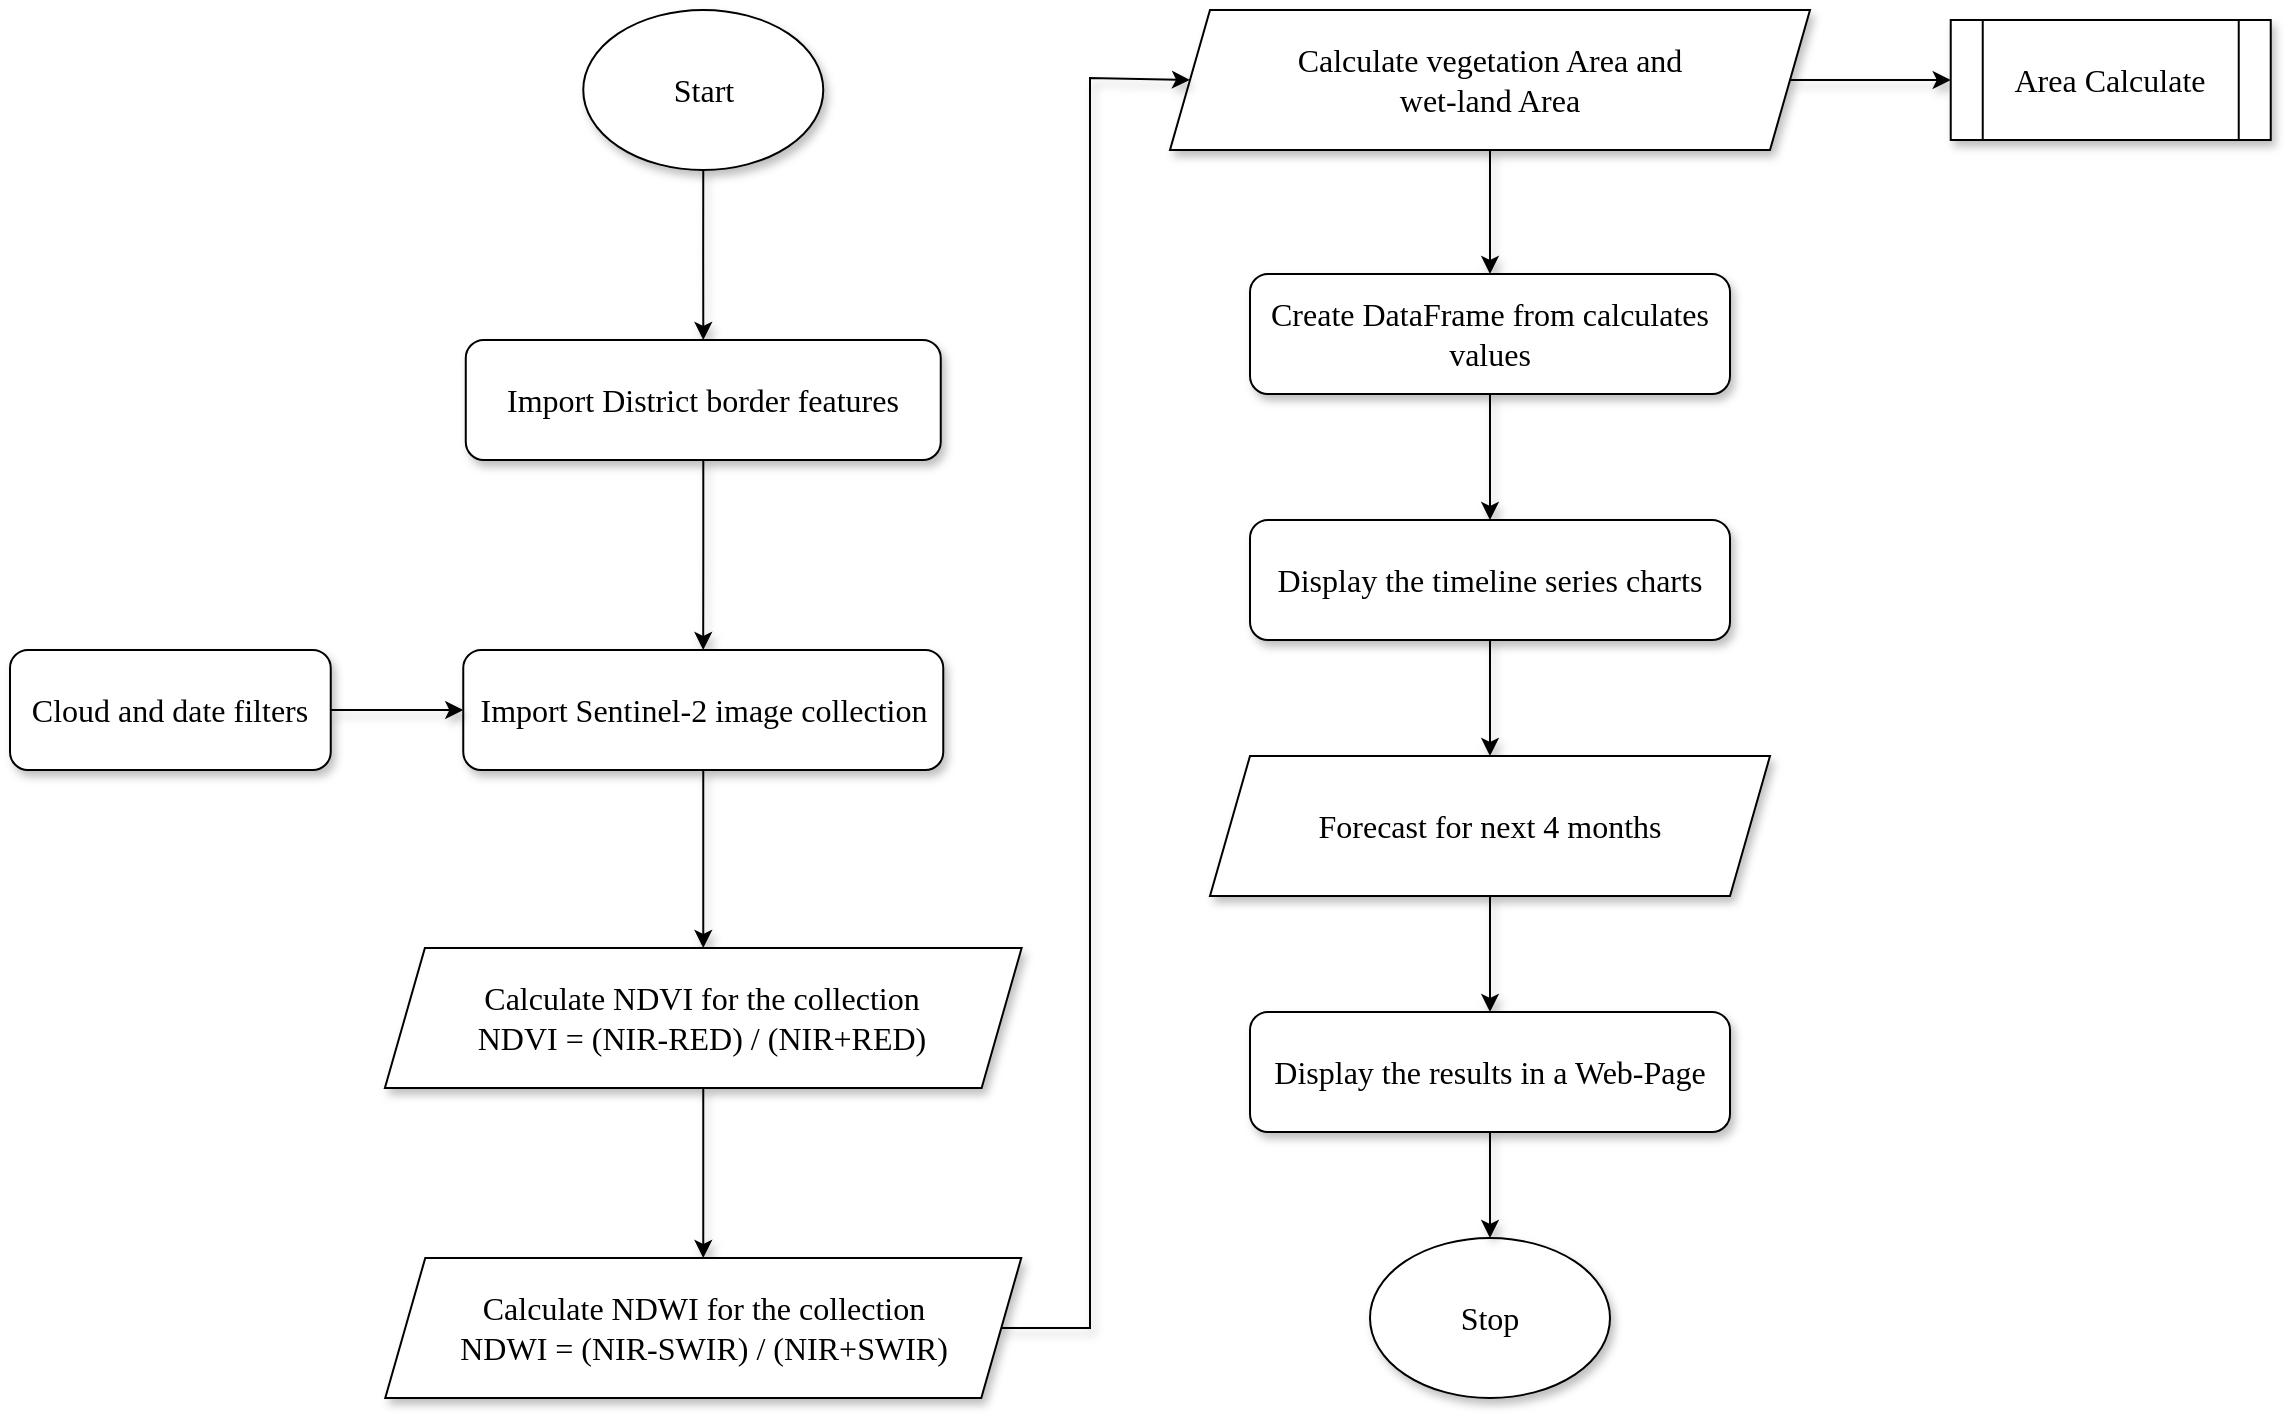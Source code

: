 <mxfile version="17.4.6" type="device"><diagram id="C5RBs43oDa-KdzZeNtuy" name="Page-1"><mxGraphModel dx="1887" dy="2622" grid="1" gridSize="10" guides="1" tooltips="1" connect="1" arrows="1" fold="1" page="1" pageScale="1" pageWidth="1200" pageHeight="750" math="0" shadow="0"><root><mxCell id="WIyWlLk6GJQsqaUBKTNV-0"/><mxCell id="WIyWlLk6GJQsqaUBKTNV-1" parent="WIyWlLk6GJQsqaUBKTNV-0"/><mxCell id="H15Qs6qHiMBPgZaNVRC8-15" value="" style="edgeStyle=orthogonalEdgeStyle;rounded=0;orthogonalLoop=1;jettySize=auto;html=1;fontSize=16;shadow=1;sketch=0;fontFamily=Lucida Console;labelBorderColor=none;fontStyle=0;horizontal=1;strokeWidth=1;" parent="WIyWlLk6GJQsqaUBKTNV-1" source="H15Qs6qHiMBPgZaNVRC8-1" target="H15Qs6qHiMBPgZaNVRC8-2" edge="1"><mxGeometry relative="1" as="geometry"/></mxCell><mxCell id="H15Qs6qHiMBPgZaNVRC8-1" value="Start" style="ellipse;whiteSpace=wrap;html=1;fontSize=16;shadow=1;sketch=0;fontFamily=Lucida Console;labelBorderColor=none;fontStyle=0;horizontal=1;" parent="WIyWlLk6GJQsqaUBKTNV-1" vertex="1"><mxGeometry x="316.63" y="-1470" width="120" height="80" as="geometry"/></mxCell><mxCell id="H15Qs6qHiMBPgZaNVRC8-16" value="" style="edgeStyle=orthogonalEdgeStyle;rounded=0;orthogonalLoop=1;jettySize=auto;html=1;fontSize=16;shadow=1;sketch=0;fontFamily=Lucida Console;labelBorderColor=none;fontStyle=0;horizontal=1;strokeWidth=1;" parent="WIyWlLk6GJQsqaUBKTNV-1" source="H15Qs6qHiMBPgZaNVRC8-2" target="H15Qs6qHiMBPgZaNVRC8-3" edge="1"><mxGeometry relative="1" as="geometry"/></mxCell><mxCell id="H15Qs6qHiMBPgZaNVRC8-2" value="Import District border features" style="rounded=1;whiteSpace=wrap;html=1;fontSize=16;shadow=1;sketch=0;fontFamily=Lucida Console;labelBorderColor=none;fontStyle=0;horizontal=1;" parent="WIyWlLk6GJQsqaUBKTNV-1" vertex="1"><mxGeometry x="257.885" y="-1305" width="237.49" height="60" as="geometry"/></mxCell><mxCell id="H15Qs6qHiMBPgZaNVRC8-17" value="" style="edgeStyle=orthogonalEdgeStyle;rounded=0;orthogonalLoop=1;jettySize=auto;html=1;fontSize=16;shadow=1;sketch=0;fontFamily=Lucida Console;labelBorderColor=none;fontStyle=0;horizontal=1;strokeWidth=1;" parent="WIyWlLk6GJQsqaUBKTNV-1" source="H15Qs6qHiMBPgZaNVRC8-3" target="H15Qs6qHiMBPgZaNVRC8-5" edge="1"><mxGeometry relative="1" as="geometry"/></mxCell><mxCell id="H15Qs6qHiMBPgZaNVRC8-3" value="Import Sentinel-2 image collection" style="rounded=1;whiteSpace=wrap;html=1;fontSize=16;shadow=1;sketch=0;fontFamily=Lucida Console;labelBorderColor=none;fontStyle=0;horizontal=1;" parent="WIyWlLk6GJQsqaUBKTNV-1" vertex="1"><mxGeometry x="256.63" y="-1150" width="240" height="60" as="geometry"/></mxCell><mxCell id="H15Qs6qHiMBPgZaNVRC8-14" value="" style="edgeStyle=orthogonalEdgeStyle;rounded=0;orthogonalLoop=1;jettySize=auto;html=1;fontSize=16;shadow=1;sketch=0;fontFamily=Lucida Console;labelBorderColor=none;fontStyle=0;horizontal=1;strokeWidth=1;" parent="WIyWlLk6GJQsqaUBKTNV-1" source="H15Qs6qHiMBPgZaNVRC8-4" target="H15Qs6qHiMBPgZaNVRC8-3" edge="1"><mxGeometry relative="1" as="geometry"/></mxCell><mxCell id="H15Qs6qHiMBPgZaNVRC8-4" value="Cloud and date filters" style="rounded=1;whiteSpace=wrap;html=1;fontSize=16;shadow=1;sketch=0;fontFamily=Lucida Console;labelBorderColor=none;fontStyle=0;horizontal=1;" parent="WIyWlLk6GJQsqaUBKTNV-1" vertex="1"><mxGeometry x="30" y="-1150" width="160.37" height="60" as="geometry"/></mxCell><mxCell id="H15Qs6qHiMBPgZaNVRC8-18" value="" style="edgeStyle=orthogonalEdgeStyle;rounded=0;orthogonalLoop=1;jettySize=auto;html=1;fontSize=16;shadow=1;sketch=0;fontFamily=Lucida Console;labelBorderColor=none;fontStyle=0;horizontal=1;strokeWidth=1;" parent="WIyWlLk6GJQsqaUBKTNV-1" source="H15Qs6qHiMBPgZaNVRC8-5" target="H15Qs6qHiMBPgZaNVRC8-6" edge="1"><mxGeometry relative="1" as="geometry"/></mxCell><mxCell id="H15Qs6qHiMBPgZaNVRC8-5" value="Calculate NDVI for the collection&lt;br style=&quot;font-size: 16px;&quot;&gt;NDVI = (NIR-RED) / (NIR+RED)" style="shape=parallelogram;perimeter=parallelogramPerimeter;whiteSpace=wrap;html=1;fixedSize=1;fontSize=16;shadow=1;sketch=0;fontFamily=Lucida Console;labelBorderColor=none;fontStyle=0;horizontal=1;" parent="WIyWlLk6GJQsqaUBKTNV-1" vertex="1"><mxGeometry x="217.445" y="-1001" width="318.37" height="70" as="geometry"/></mxCell><mxCell id="H15Qs6qHiMBPgZaNVRC8-6" value="Calculate NDWI for the collection&lt;br style=&quot;font-size: 16px;&quot;&gt;NDWI = (NIR-SWIR) / (NIR+SWIR)" style="shape=parallelogram;perimeter=parallelogramPerimeter;whiteSpace=wrap;html=1;fixedSize=1;fontSize=16;shadow=1;sketch=0;fontFamily=Lucida Console;labelBorderColor=none;fontStyle=0;horizontal=1;" parent="WIyWlLk6GJQsqaUBKTNV-1" vertex="1"><mxGeometry x="217.63" y="-846" width="318" height="70" as="geometry"/></mxCell><mxCell id="H15Qs6qHiMBPgZaNVRC8-28" value="" style="edgeStyle=orthogonalEdgeStyle;rounded=0;orthogonalLoop=1;jettySize=auto;html=1;fontSize=16;shadow=1;sketch=0;fontFamily=Lucida Console;labelBorderColor=none;fontStyle=0;horizontal=1;strokeWidth=1;" parent="WIyWlLk6GJQsqaUBKTNV-1" source="H15Qs6qHiMBPgZaNVRC8-8" target="H15Qs6qHiMBPgZaNVRC8-10" edge="1"><mxGeometry relative="1" as="geometry"/></mxCell><mxCell id="vudwktB3ObJhTVBG5hOU-6" value="" style="edgeStyle=orthogonalEdgeStyle;rounded=0;orthogonalLoop=1;jettySize=auto;html=1;fontSize=16;shadow=1;sketch=0;fontFamily=Lucida Console;labelBorderColor=none;fontStyle=0;horizontal=1;strokeWidth=1;" parent="WIyWlLk6GJQsqaUBKTNV-1" source="H15Qs6qHiMBPgZaNVRC8-8" target="vudwktB3ObJhTVBG5hOU-5" edge="1"><mxGeometry relative="1" as="geometry"/></mxCell><mxCell id="H15Qs6qHiMBPgZaNVRC8-8" value="Calculate vegetation Area and &lt;br style=&quot;font-size: 16px;&quot;&gt;wet-land Area" style="shape=parallelogram;perimeter=parallelogramPerimeter;whiteSpace=wrap;html=1;fixedSize=1;fontSize=16;shadow=1;sketch=0;fontFamily=Lucida Console;labelBorderColor=none;fontStyle=0;horizontal=1;" parent="WIyWlLk6GJQsqaUBKTNV-1" vertex="1"><mxGeometry x="610" y="-1470" width="320" height="70" as="geometry"/></mxCell><mxCell id="H15Qs6qHiMBPgZaNVRC8-29" value="" style="edgeStyle=orthogonalEdgeStyle;rounded=0;orthogonalLoop=1;jettySize=auto;html=1;fontSize=16;shadow=1;sketch=0;fontFamily=Lucida Console;labelBorderColor=none;fontStyle=0;horizontal=1;strokeWidth=1;" parent="WIyWlLk6GJQsqaUBKTNV-1" source="H15Qs6qHiMBPgZaNVRC8-10" target="H15Qs6qHiMBPgZaNVRC8-11" edge="1"><mxGeometry relative="1" as="geometry"/></mxCell><mxCell id="H15Qs6qHiMBPgZaNVRC8-10" value="Create DataFrame from calculates values" style="rounded=1;whiteSpace=wrap;html=1;fontSize=16;shadow=1;sketch=0;fontFamily=Lucida Console;labelBorderColor=none;fontStyle=0;horizontal=1;" parent="WIyWlLk6GJQsqaUBKTNV-1" vertex="1"><mxGeometry x="650" y="-1338" width="240" height="60" as="geometry"/></mxCell><mxCell id="H15Qs6qHiMBPgZaNVRC8-30" value="" style="edgeStyle=orthogonalEdgeStyle;rounded=0;orthogonalLoop=1;jettySize=auto;html=1;fontSize=16;shadow=1;sketch=0;fontFamily=Lucida Console;labelBorderColor=none;fontStyle=0;horizontal=1;strokeWidth=1;" parent="WIyWlLk6GJQsqaUBKTNV-1" source="H15Qs6qHiMBPgZaNVRC8-11" target="H15Qs6qHiMBPgZaNVRC8-13" edge="1"><mxGeometry relative="1" as="geometry"/></mxCell><mxCell id="H15Qs6qHiMBPgZaNVRC8-11" value="Display the timeline series charts" style="rounded=1;whiteSpace=wrap;html=1;fontSize=16;shadow=1;sketch=0;fontFamily=Lucida Console;labelBorderColor=none;fontStyle=0;horizontal=1;" parent="WIyWlLk6GJQsqaUBKTNV-1" vertex="1"><mxGeometry x="650" y="-1215" width="240" height="60" as="geometry"/></mxCell><mxCell id="vudwktB3ObJhTVBG5hOU-1" value="" style="edgeStyle=orthogonalEdgeStyle;rounded=0;orthogonalLoop=1;jettySize=auto;html=1;fontSize=16;shadow=1;sketch=0;fontFamily=Lucida Console;labelBorderColor=none;fontStyle=0;horizontal=1;strokeWidth=1;" parent="WIyWlLk6GJQsqaUBKTNV-1" source="H15Qs6qHiMBPgZaNVRC8-13" target="vudwktB3ObJhTVBG5hOU-0" edge="1"><mxGeometry relative="1" as="geometry"/></mxCell><mxCell id="H15Qs6qHiMBPgZaNVRC8-13" value="Forecast for next 4 months" style="shape=parallelogram;perimeter=parallelogramPerimeter;whiteSpace=wrap;html=1;fixedSize=1;fontSize=16;shadow=1;sketch=0;fontFamily=Lucida Console;labelBorderColor=none;fontStyle=0;horizontal=1;" parent="WIyWlLk6GJQsqaUBKTNV-1" vertex="1"><mxGeometry x="630" y="-1097" width="280" height="70" as="geometry"/></mxCell><mxCell id="H15Qs6qHiMBPgZaNVRC8-31" value="Stop" style="ellipse;whiteSpace=wrap;html=1;fontSize=16;shadow=1;sketch=0;fontFamily=Lucida Console;labelBorderColor=none;fontStyle=0;horizontal=1;" parent="WIyWlLk6GJQsqaUBKTNV-1" vertex="1"><mxGeometry x="710" y="-856" width="120" height="80" as="geometry"/></mxCell><mxCell id="vudwktB3ObJhTVBG5hOU-2" value="" style="edgeStyle=orthogonalEdgeStyle;rounded=0;orthogonalLoop=1;jettySize=auto;html=1;fontSize=16;shadow=1;sketch=0;fontFamily=Lucida Console;labelBorderColor=none;fontStyle=0;horizontal=1;strokeWidth=1;" parent="WIyWlLk6GJQsqaUBKTNV-1" source="vudwktB3ObJhTVBG5hOU-0" target="H15Qs6qHiMBPgZaNVRC8-31" edge="1"><mxGeometry relative="1" as="geometry"/></mxCell><mxCell id="vudwktB3ObJhTVBG5hOU-0" value="&lt;font style=&quot;font-size: 16px&quot;&gt;Display the results in a Web-Page&lt;/font&gt;" style="rounded=1;whiteSpace=wrap;html=1;shadow=1;sketch=0;fontFamily=Lucida Console;fontSize=16;labelBorderColor=none;fontStyle=0;horizontal=1;" parent="WIyWlLk6GJQsqaUBKTNV-1" vertex="1"><mxGeometry x="650" y="-969" width="240" height="60" as="geometry"/></mxCell><mxCell id="vudwktB3ObJhTVBG5hOU-5" value="Area Calculate" style="shape=process;whiteSpace=wrap;html=1;backgroundOutline=1;fontSize=16;shadow=1;sketch=0;fontFamily=Lucida Console;labelBorderColor=none;fontStyle=0;horizontal=1;" parent="WIyWlLk6GJQsqaUBKTNV-1" vertex="1"><mxGeometry x="1000.37" y="-1465" width="160" height="60" as="geometry"/></mxCell><mxCell id="vudwktB3ObJhTVBG5hOU-17" value="" style="endArrow=classic;html=1;rounded=0;shadow=1;labelBorderColor=none;sketch=0;fontFamily=Lucida Console;fontSize=16;exitX=1;exitY=0.5;exitDx=0;exitDy=0;entryX=0;entryY=0.5;entryDx=0;entryDy=0;strokeWidth=1;fontStyle=0" parent="WIyWlLk6GJQsqaUBKTNV-1" source="H15Qs6qHiMBPgZaNVRC8-6" target="H15Qs6qHiMBPgZaNVRC8-8" edge="1"><mxGeometry width="50" height="50" relative="1" as="geometry"><mxPoint x="570" y="-796" as="sourcePoint"/><mxPoint x="620" y="-846" as="targetPoint"/><Array as="points"><mxPoint x="570" y="-811"/><mxPoint x="570" y="-1436"/></Array></mxGeometry></mxCell></root></mxGraphModel></diagram></mxfile>